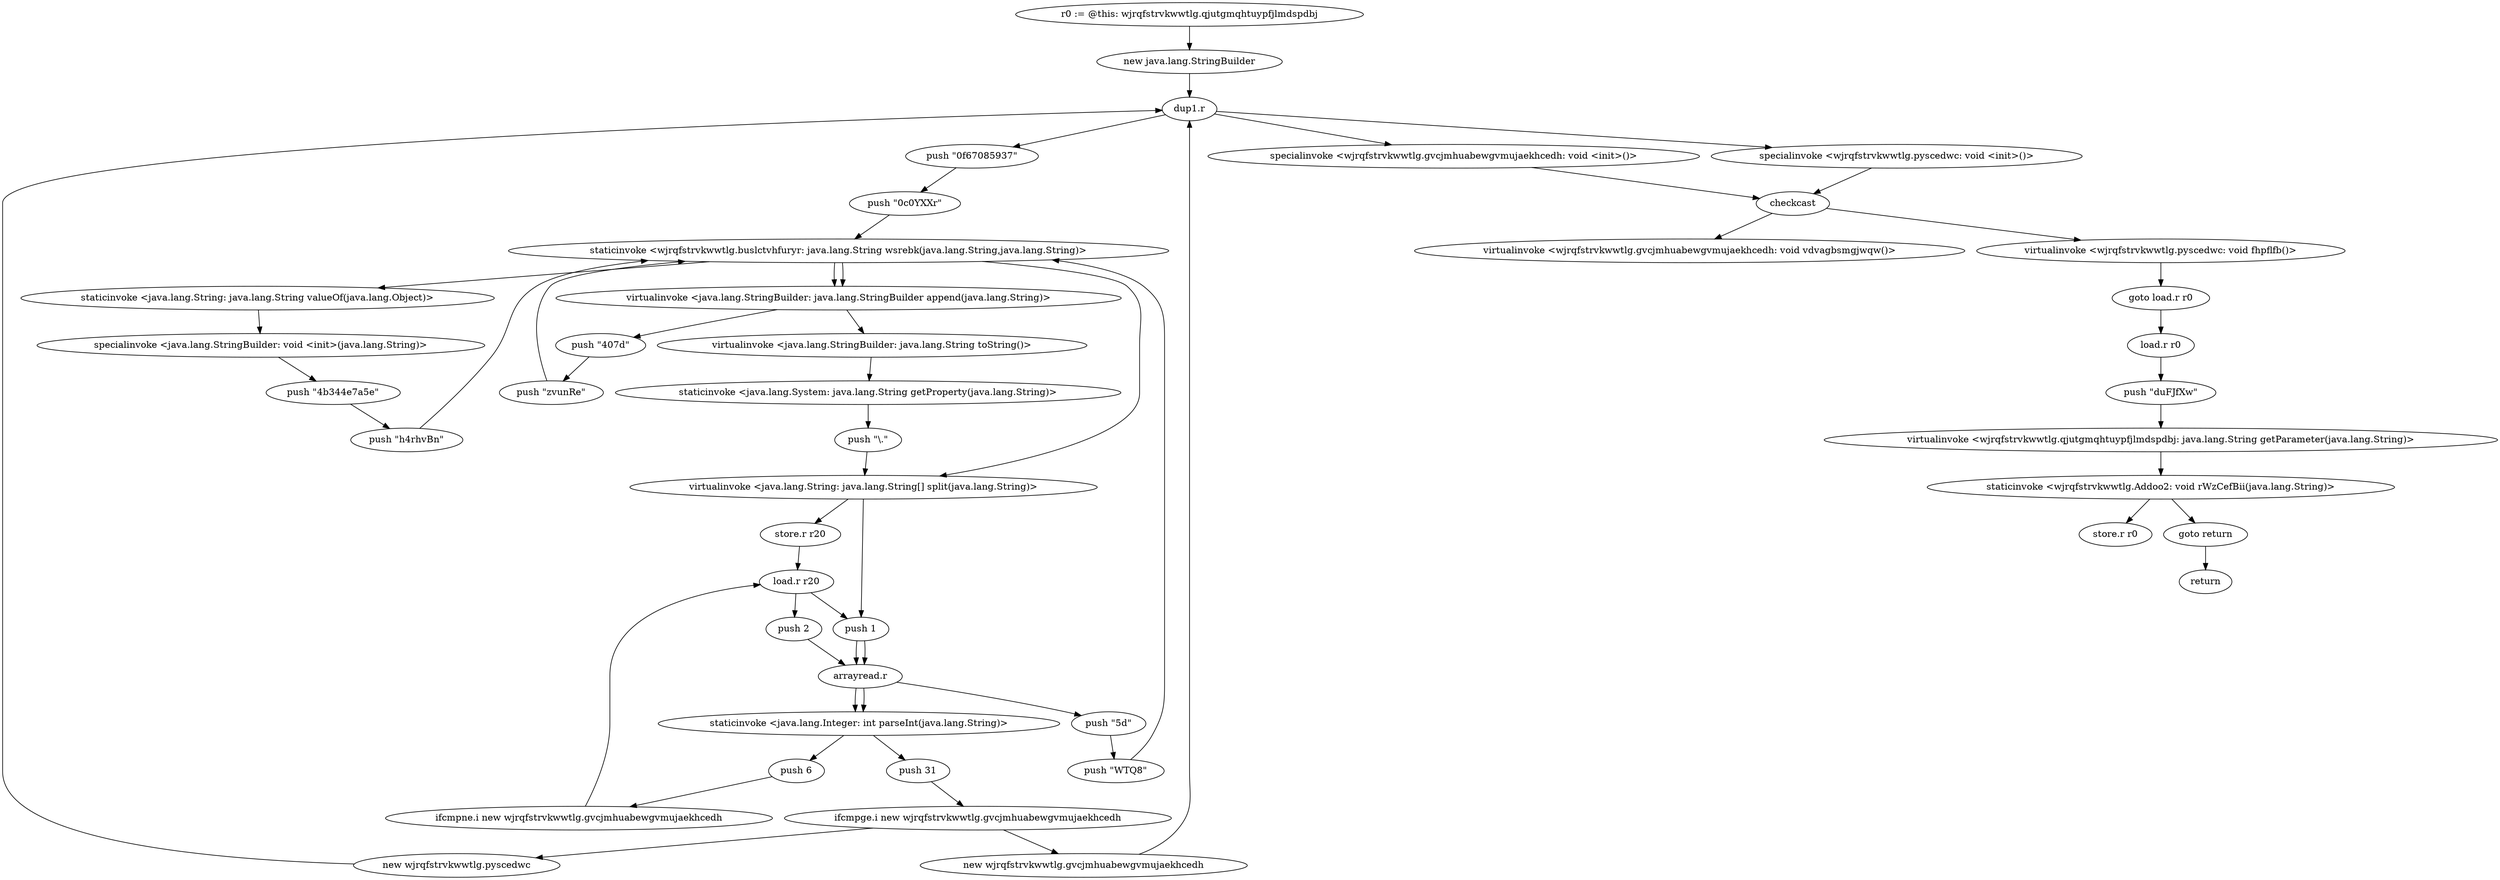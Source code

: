 digraph "" {
    "r0 := @this: wjrqfstrvkwwtlg.qjutgmqhtuypfjlmdspdbj"
    "new java.lang.StringBuilder"
    "r0 := @this: wjrqfstrvkwwtlg.qjutgmqhtuypfjlmdspdbj"->"new java.lang.StringBuilder";
    "dup1.r"
    "new java.lang.StringBuilder"->"dup1.r";
    "push \"0f67085937\""
    "dup1.r"->"push \"0f67085937\"";
    "push \"0c0YXXr\""
    "push \"0f67085937\""->"push \"0c0YXXr\"";
    "staticinvoke <wjrqfstrvkwwtlg.buslctvhfuryr: java.lang.String wsrebk(java.lang.String,java.lang.String)>"
    "push \"0c0YXXr\""->"staticinvoke <wjrqfstrvkwwtlg.buslctvhfuryr: java.lang.String wsrebk(java.lang.String,java.lang.String)>";
    "staticinvoke <java.lang.String: java.lang.String valueOf(java.lang.Object)>"
    "staticinvoke <wjrqfstrvkwwtlg.buslctvhfuryr: java.lang.String wsrebk(java.lang.String,java.lang.String)>"->"staticinvoke <java.lang.String: java.lang.String valueOf(java.lang.Object)>";
    "specialinvoke <java.lang.StringBuilder: void <init>(java.lang.String)>"
    "staticinvoke <java.lang.String: java.lang.String valueOf(java.lang.Object)>"->"specialinvoke <java.lang.StringBuilder: void <init>(java.lang.String)>";
    "push \"4b344e7a5e\""
    "specialinvoke <java.lang.StringBuilder: void <init>(java.lang.String)>"->"push \"4b344e7a5e\"";
    "push \"h4rhvBn\""
    "push \"4b344e7a5e\""->"push \"h4rhvBn\"";
    "push \"h4rhvBn\""->"staticinvoke <wjrqfstrvkwwtlg.buslctvhfuryr: java.lang.String wsrebk(java.lang.String,java.lang.String)>";
    "virtualinvoke <java.lang.StringBuilder: java.lang.StringBuilder append(java.lang.String)>"
    "staticinvoke <wjrqfstrvkwwtlg.buslctvhfuryr: java.lang.String wsrebk(java.lang.String,java.lang.String)>"->"virtualinvoke <java.lang.StringBuilder: java.lang.StringBuilder append(java.lang.String)>";
    "push \"407d\""
    "virtualinvoke <java.lang.StringBuilder: java.lang.StringBuilder append(java.lang.String)>"->"push \"407d\"";
    "push \"zvunRe\""
    "push \"407d\""->"push \"zvunRe\"";
    "push \"zvunRe\""->"staticinvoke <wjrqfstrvkwwtlg.buslctvhfuryr: java.lang.String wsrebk(java.lang.String,java.lang.String)>";
    "staticinvoke <wjrqfstrvkwwtlg.buslctvhfuryr: java.lang.String wsrebk(java.lang.String,java.lang.String)>"->"virtualinvoke <java.lang.StringBuilder: java.lang.StringBuilder append(java.lang.String)>";
    "virtualinvoke <java.lang.StringBuilder: java.lang.String toString()>"
    "virtualinvoke <java.lang.StringBuilder: java.lang.StringBuilder append(java.lang.String)>"->"virtualinvoke <java.lang.StringBuilder: java.lang.String toString()>";
    "staticinvoke <java.lang.System: java.lang.String getProperty(java.lang.String)>"
    "virtualinvoke <java.lang.StringBuilder: java.lang.String toString()>"->"staticinvoke <java.lang.System: java.lang.String getProperty(java.lang.String)>";
    "push \"\\.\""
    "staticinvoke <java.lang.System: java.lang.String getProperty(java.lang.String)>"->"push \"\\.\"";
    "virtualinvoke <java.lang.String: java.lang.String[] split(java.lang.String)>"
    "push \"\\.\""->"virtualinvoke <java.lang.String: java.lang.String[] split(java.lang.String)>";
    "store.r r20"
    "virtualinvoke <java.lang.String: java.lang.String[] split(java.lang.String)>"->"store.r r20";
    "load.r r20"
    "store.r r20"->"load.r r20";
    "push 1"
    "load.r r20"->"push 1";
    "arrayread.r"
    "push 1"->"arrayread.r";
    "staticinvoke <java.lang.Integer: int parseInt(java.lang.String)>"
    "arrayread.r"->"staticinvoke <java.lang.Integer: int parseInt(java.lang.String)>";
    "push 6"
    "staticinvoke <java.lang.Integer: int parseInt(java.lang.String)>"->"push 6";
    "ifcmpne.i new wjrqfstrvkwwtlg.gvcjmhuabewgvmujaekhcedh"
    "push 6"->"ifcmpne.i new wjrqfstrvkwwtlg.gvcjmhuabewgvmujaekhcedh";
    "ifcmpne.i new wjrqfstrvkwwtlg.gvcjmhuabewgvmujaekhcedh"->"load.r r20";
    "push 2"
    "load.r r20"->"push 2";
    "push 2"->"arrayread.r";
    "push \"5d\""
    "arrayread.r"->"push \"5d\"";
    "push \"WTQ8\""
    "push \"5d\""->"push \"WTQ8\"";
    "push \"WTQ8\""->"staticinvoke <wjrqfstrvkwwtlg.buslctvhfuryr: java.lang.String wsrebk(java.lang.String,java.lang.String)>";
    "staticinvoke <wjrqfstrvkwwtlg.buslctvhfuryr: java.lang.String wsrebk(java.lang.String,java.lang.String)>"->"virtualinvoke <java.lang.String: java.lang.String[] split(java.lang.String)>";
    "virtualinvoke <java.lang.String: java.lang.String[] split(java.lang.String)>"->"push 1";
    "push 1"->"arrayread.r";
    "arrayread.r"->"staticinvoke <java.lang.Integer: int parseInt(java.lang.String)>";
    "push 31"
    "staticinvoke <java.lang.Integer: int parseInt(java.lang.String)>"->"push 31";
    "ifcmpge.i new wjrqfstrvkwwtlg.gvcjmhuabewgvmujaekhcedh"
    "push 31"->"ifcmpge.i new wjrqfstrvkwwtlg.gvcjmhuabewgvmujaekhcedh";
    "new wjrqfstrvkwwtlg.pyscedwc"
    "ifcmpge.i new wjrqfstrvkwwtlg.gvcjmhuabewgvmujaekhcedh"->"new wjrqfstrvkwwtlg.pyscedwc";
    "new wjrqfstrvkwwtlg.pyscedwc"->"dup1.r";
    "specialinvoke <wjrqfstrvkwwtlg.pyscedwc: void <init>()>"
    "dup1.r"->"specialinvoke <wjrqfstrvkwwtlg.pyscedwc: void <init>()>";
    "checkcast"
    "specialinvoke <wjrqfstrvkwwtlg.pyscedwc: void <init>()>"->"checkcast";
    "virtualinvoke <wjrqfstrvkwwtlg.pyscedwc: void fhpflfb()>"
    "checkcast"->"virtualinvoke <wjrqfstrvkwwtlg.pyscedwc: void fhpflfb()>";
    "goto load.r r0"
    "virtualinvoke <wjrqfstrvkwwtlg.pyscedwc: void fhpflfb()>"->"goto load.r r0";
    "load.r r0"
    "goto load.r r0"->"load.r r0";
    "push \"duFJfXw\""
    "load.r r0"->"push \"duFJfXw\"";
    "virtualinvoke <wjrqfstrvkwwtlg.qjutgmqhtuypfjlmdspdbj: java.lang.String getParameter(java.lang.String)>"
    "push \"duFJfXw\""->"virtualinvoke <wjrqfstrvkwwtlg.qjutgmqhtuypfjlmdspdbj: java.lang.String getParameter(java.lang.String)>";
    "staticinvoke <wjrqfstrvkwwtlg.Addoo2: void rWzCefBii(java.lang.String)>"
    "virtualinvoke <wjrqfstrvkwwtlg.qjutgmqhtuypfjlmdspdbj: java.lang.String getParameter(java.lang.String)>"->"staticinvoke <wjrqfstrvkwwtlg.Addoo2: void rWzCefBii(java.lang.String)>";
    "goto return"
    "staticinvoke <wjrqfstrvkwwtlg.Addoo2: void rWzCefBii(java.lang.String)>"->"goto return";
    "return"
    "goto return"->"return";
    "store.r r0"
    "staticinvoke <wjrqfstrvkwwtlg.Addoo2: void rWzCefBii(java.lang.String)>"->"store.r r0";
    "new wjrqfstrvkwwtlg.gvcjmhuabewgvmujaekhcedh"
    "ifcmpge.i new wjrqfstrvkwwtlg.gvcjmhuabewgvmujaekhcedh"->"new wjrqfstrvkwwtlg.gvcjmhuabewgvmujaekhcedh";
    "new wjrqfstrvkwwtlg.gvcjmhuabewgvmujaekhcedh"->"dup1.r";
    "specialinvoke <wjrqfstrvkwwtlg.gvcjmhuabewgvmujaekhcedh: void <init>()>"
    "dup1.r"->"specialinvoke <wjrqfstrvkwwtlg.gvcjmhuabewgvmujaekhcedh: void <init>()>";
    "specialinvoke <wjrqfstrvkwwtlg.gvcjmhuabewgvmujaekhcedh: void <init>()>"->"checkcast";
    "virtualinvoke <wjrqfstrvkwwtlg.gvcjmhuabewgvmujaekhcedh: void vdvagbsmgjwqw()>"
    "checkcast"->"virtualinvoke <wjrqfstrvkwwtlg.gvcjmhuabewgvmujaekhcedh: void vdvagbsmgjwqw()>";
}
